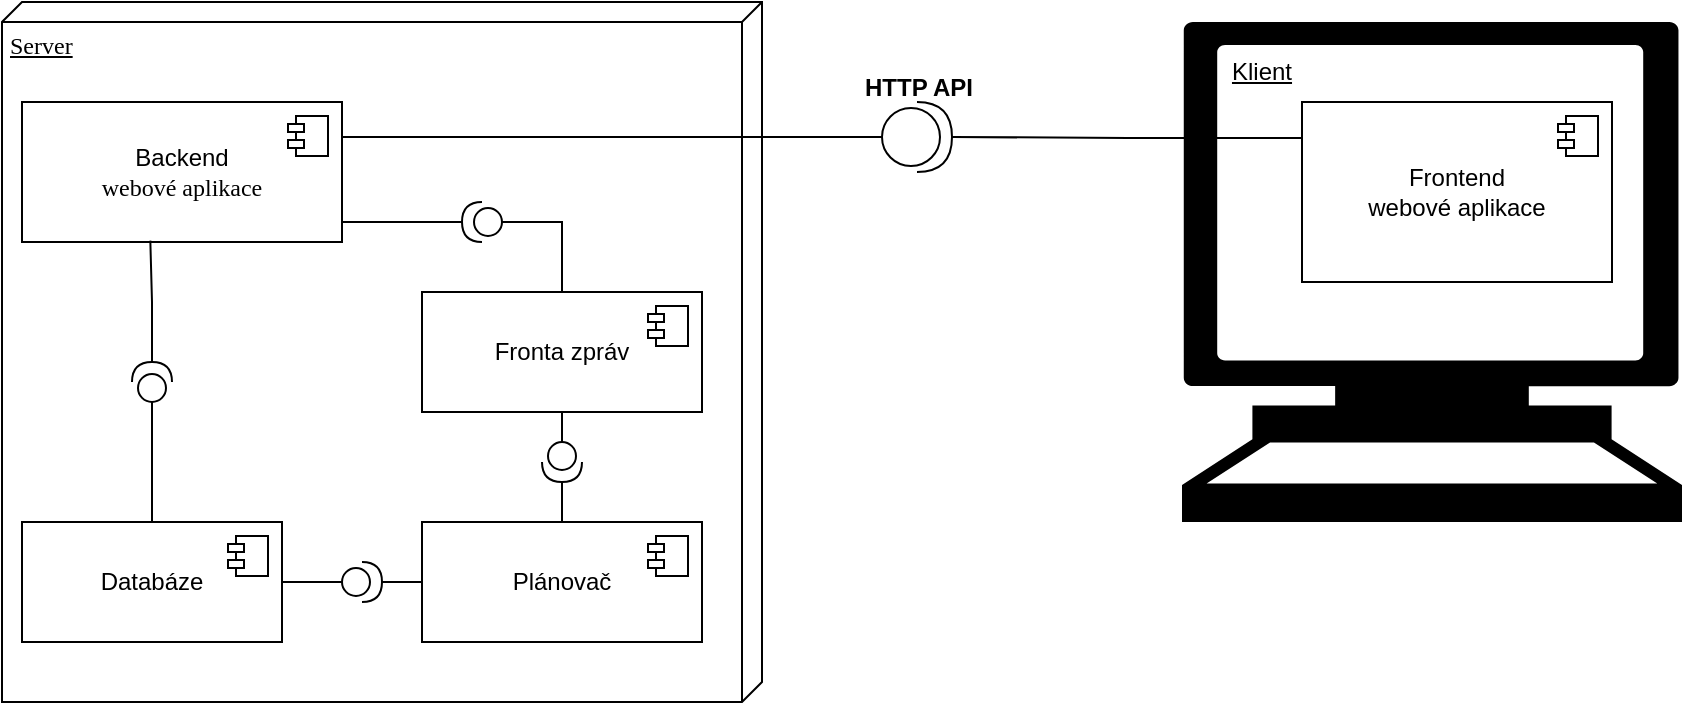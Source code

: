 <mxfile version="21.2.1" type="device">
  <diagram name="Page-1" id="5f0bae14-7c28-e335-631c-24af17079c00">
    <mxGraphModel dx="1687" dy="832" grid="1" gridSize="10" guides="1" tooltips="1" connect="1" arrows="1" fold="1" page="1" pageScale="1" pageWidth="1100" pageHeight="850" background="none" math="0" shadow="0">
      <root>
        <mxCell id="0" />
        <mxCell id="1" parent="0" />
        <mxCell id="39150e848f15840c-1" value="Server" style="verticalAlign=top;align=left;spacingTop=8;spacingLeft=2;spacingRight=12;shape=cube;size=10;direction=south;fontStyle=4;html=1;rounded=0;shadow=0;comic=0;labelBackgroundColor=none;strokeWidth=1;fontFamily=Verdana;fontSize=12" parent="1" vertex="1">
          <mxGeometry x="140" y="70" width="380" height="350" as="geometry" />
        </mxCell>
        <mxCell id="iVynDunTGt4qqbYlWAEz-1" value="" style="shape=mxgraph.signs.tech.computer;html=1;pointerEvents=1;fillColor=#000000;strokeColor=none;verticalLabelPosition=bottom;verticalAlign=top;align=center;" vertex="1" parent="1">
          <mxGeometry x="730" y="80" width="250" height="250" as="geometry" />
        </mxCell>
        <mxCell id="iVynDunTGt4qqbYlWAEz-2" value="&lt;u&gt;Klient&lt;/u&gt;" style="text;html=1;strokeColor=none;fillColor=none;align=center;verticalAlign=middle;whiteSpace=wrap;rounded=0;" vertex="1" parent="1">
          <mxGeometry x="740" y="90" width="60" height="30" as="geometry" />
        </mxCell>
        <mxCell id="iVynDunTGt4qqbYlWAEz-17" style="edgeStyle=orthogonalEdgeStyle;rounded=0;orthogonalLoop=1;jettySize=auto;html=1;exitX=0;exitY=0.25;exitDx=0;exitDy=0;entryX=1;entryY=0.5;entryDx=0;entryDy=0;entryPerimeter=0;endArrow=none;endFill=0;" edge="1" parent="1" source="iVynDunTGt4qqbYlWAEz-3" target="iVynDunTGt4qqbYlWAEz-14">
          <mxGeometry relative="1" as="geometry">
            <Array as="points">
              <mxPoint x="790" y="138" />
              <mxPoint x="703" y="138" />
            </Array>
          </mxGeometry>
        </mxCell>
        <mxCell id="iVynDunTGt4qqbYlWAEz-3" value="Frontend&lt;br&gt;webové aplikace" style="html=1;dropTarget=0;whiteSpace=wrap;" vertex="1" parent="1">
          <mxGeometry x="790" y="120" width="155" height="90" as="geometry" />
        </mxCell>
        <mxCell id="iVynDunTGt4qqbYlWAEz-4" value="" style="shape=module;jettyWidth=8;jettyHeight=4;" vertex="1" parent="iVynDunTGt4qqbYlWAEz-3">
          <mxGeometry x="1" width="20" height="20" relative="1" as="geometry">
            <mxPoint x="-27" y="7" as="offset" />
          </mxGeometry>
        </mxCell>
        <mxCell id="iVynDunTGt4qqbYlWAEz-30" style="edgeStyle=orthogonalEdgeStyle;rounded=0;orthogonalLoop=1;jettySize=auto;html=1;exitX=1;exitY=0.75;exitDx=0;exitDy=0;entryX=1;entryY=0.5;entryDx=0;entryDy=0;entryPerimeter=0;endArrow=none;endFill=0;" edge="1" parent="1" source="iVynDunTGt4qqbYlWAEz-5" target="iVynDunTGt4qqbYlWAEz-28">
          <mxGeometry relative="1" as="geometry">
            <Array as="points">
              <mxPoint x="310" y="180" />
            </Array>
          </mxGeometry>
        </mxCell>
        <mxCell id="iVynDunTGt4qqbYlWAEz-5" value="Backend&lt;br style=&quot;border-color: var(--border-color); font-family: Verdana;&quot;&gt;&lt;span style=&quot;font-family: Verdana;&quot;&gt;webové aplikace&lt;/span&gt;" style="html=1;dropTarget=0;whiteSpace=wrap;" vertex="1" parent="1">
          <mxGeometry x="150" y="120" width="160" height="70" as="geometry" />
        </mxCell>
        <mxCell id="iVynDunTGt4qqbYlWAEz-6" value="" style="shape=module;jettyWidth=8;jettyHeight=4;" vertex="1" parent="iVynDunTGt4qqbYlWAEz-5">
          <mxGeometry x="1" width="20" height="20" relative="1" as="geometry">
            <mxPoint x="-27" y="7" as="offset" />
          </mxGeometry>
        </mxCell>
        <mxCell id="iVynDunTGt4qqbYlWAEz-18" style="edgeStyle=orthogonalEdgeStyle;rounded=0;orthogonalLoop=1;jettySize=auto;html=1;exitX=0;exitY=0.5;exitDx=0;exitDy=0;exitPerimeter=0;entryX=1;entryY=0.25;entryDx=0;entryDy=0;endArrow=none;endFill=0;" edge="1" parent="1" source="iVynDunTGt4qqbYlWAEz-14" target="iVynDunTGt4qqbYlWAEz-5">
          <mxGeometry relative="1" as="geometry" />
        </mxCell>
        <mxCell id="iVynDunTGt4qqbYlWAEz-14" value="" style="shape=providedRequiredInterface;html=1;verticalLabelPosition=bottom;sketch=0;" vertex="1" parent="1">
          <mxGeometry x="580" y="120" width="35" height="35" as="geometry" />
        </mxCell>
        <mxCell id="iVynDunTGt4qqbYlWAEz-15" value="HTTP API" style="text;align=center;fontStyle=1;verticalAlign=middle;spacingLeft=3;spacingRight=3;strokeColor=none;rotatable=0;points=[[0,0.5],[1,0.5]];portConstraint=eastwest;html=1;" vertex="1" parent="1">
          <mxGeometry x="557.5" y="100" width="80" height="26" as="geometry" />
        </mxCell>
        <mxCell id="iVynDunTGt4qqbYlWAEz-42" style="edgeStyle=orthogonalEdgeStyle;rounded=0;orthogonalLoop=1;jettySize=auto;html=1;exitX=0.5;exitY=0;exitDx=0;exitDy=0;entryX=0;entryY=0.5;entryDx=0;entryDy=0;entryPerimeter=0;endArrow=none;endFill=0;" edge="1" parent="1" source="iVynDunTGt4qqbYlWAEz-19" target="iVynDunTGt4qqbYlWAEz-40">
          <mxGeometry relative="1" as="geometry" />
        </mxCell>
        <mxCell id="iVynDunTGt4qqbYlWAEz-19" value="Databáze" style="html=1;dropTarget=0;whiteSpace=wrap;" vertex="1" parent="1">
          <mxGeometry x="150" y="330" width="130" height="60" as="geometry" />
        </mxCell>
        <mxCell id="iVynDunTGt4qqbYlWAEz-20" value="" style="shape=module;jettyWidth=8;jettyHeight=4;" vertex="1" parent="iVynDunTGt4qqbYlWAEz-19">
          <mxGeometry x="1" width="20" height="20" relative="1" as="geometry">
            <mxPoint x="-27" y="7" as="offset" />
          </mxGeometry>
        </mxCell>
        <mxCell id="iVynDunTGt4qqbYlWAEz-39" style="edgeStyle=orthogonalEdgeStyle;rounded=0;orthogonalLoop=1;jettySize=auto;html=1;exitX=0;exitY=0.5;exitDx=0;exitDy=0;entryX=1;entryY=0.5;entryDx=0;entryDy=0;entryPerimeter=0;endArrow=none;endFill=0;" edge="1" parent="1" source="iVynDunTGt4qqbYlWAEz-23" target="iVynDunTGt4qqbYlWAEz-37">
          <mxGeometry relative="1" as="geometry" />
        </mxCell>
        <mxCell id="iVynDunTGt4qqbYlWAEz-23" value="Plánovač" style="html=1;dropTarget=0;whiteSpace=wrap;" vertex="1" parent="1">
          <mxGeometry x="350" y="330" width="140" height="60" as="geometry" />
        </mxCell>
        <mxCell id="iVynDunTGt4qqbYlWAEz-24" value="" style="shape=module;jettyWidth=8;jettyHeight=4;" vertex="1" parent="iVynDunTGt4qqbYlWAEz-23">
          <mxGeometry x="1" width="20" height="20" relative="1" as="geometry">
            <mxPoint x="-27" y="7" as="offset" />
          </mxGeometry>
        </mxCell>
        <mxCell id="iVynDunTGt4qqbYlWAEz-29" style="edgeStyle=orthogonalEdgeStyle;rounded=0;orthogonalLoop=1;jettySize=auto;html=1;exitX=0.5;exitY=0;exitDx=0;exitDy=0;entryX=0;entryY=0.5;entryDx=0;entryDy=0;entryPerimeter=0;endArrow=none;endFill=0;" edge="1" parent="1" source="iVynDunTGt4qqbYlWAEz-26" target="iVynDunTGt4qqbYlWAEz-28">
          <mxGeometry relative="1" as="geometry" />
        </mxCell>
        <mxCell id="iVynDunTGt4qqbYlWAEz-26" value="Fronta zpráv" style="html=1;dropTarget=0;whiteSpace=wrap;" vertex="1" parent="1">
          <mxGeometry x="350" y="215" width="140" height="60" as="geometry" />
        </mxCell>
        <mxCell id="iVynDunTGt4qqbYlWAEz-27" value="" style="shape=module;jettyWidth=8;jettyHeight=4;" vertex="1" parent="iVynDunTGt4qqbYlWAEz-26">
          <mxGeometry x="1" width="20" height="20" relative="1" as="geometry">
            <mxPoint x="-27" y="7" as="offset" />
          </mxGeometry>
        </mxCell>
        <mxCell id="iVynDunTGt4qqbYlWAEz-28" value="" style="shape=providedRequiredInterface;html=1;verticalLabelPosition=bottom;sketch=0;rotation=-180;" vertex="1" parent="1">
          <mxGeometry x="370" y="170" width="20" height="20" as="geometry" />
        </mxCell>
        <mxCell id="iVynDunTGt4qqbYlWAEz-35" style="edgeStyle=orthogonalEdgeStyle;rounded=0;orthogonalLoop=1;jettySize=auto;html=1;exitX=0;exitY=0.5;exitDx=0;exitDy=0;exitPerimeter=0;entryX=0.5;entryY=1;entryDx=0;entryDy=0;endArrow=none;endFill=0;" edge="1" parent="1" source="iVynDunTGt4qqbYlWAEz-34" target="iVynDunTGt4qqbYlWAEz-26">
          <mxGeometry relative="1" as="geometry" />
        </mxCell>
        <mxCell id="iVynDunTGt4qqbYlWAEz-36" style="edgeStyle=orthogonalEdgeStyle;rounded=0;orthogonalLoop=1;jettySize=auto;html=1;exitX=1;exitY=0.5;exitDx=0;exitDy=0;exitPerimeter=0;entryX=0.5;entryY=0;entryDx=0;entryDy=0;endArrow=none;endFill=0;" edge="1" parent="1" source="iVynDunTGt4qqbYlWAEz-34" target="iVynDunTGt4qqbYlWAEz-23">
          <mxGeometry relative="1" as="geometry" />
        </mxCell>
        <mxCell id="iVynDunTGt4qqbYlWAEz-34" value="" style="shape=providedRequiredInterface;html=1;verticalLabelPosition=bottom;sketch=0;rotation=90;" vertex="1" parent="1">
          <mxGeometry x="410" y="290" width="20" height="20" as="geometry" />
        </mxCell>
        <mxCell id="iVynDunTGt4qqbYlWAEz-38" style="edgeStyle=orthogonalEdgeStyle;rounded=0;orthogonalLoop=1;jettySize=auto;html=1;exitX=0;exitY=0.5;exitDx=0;exitDy=0;exitPerimeter=0;entryX=1;entryY=0.5;entryDx=0;entryDy=0;endArrow=none;endFill=0;" edge="1" parent="1" source="iVynDunTGt4qqbYlWAEz-37" target="iVynDunTGt4qqbYlWAEz-19">
          <mxGeometry relative="1" as="geometry" />
        </mxCell>
        <mxCell id="iVynDunTGt4qqbYlWAEz-37" value="" style="shape=providedRequiredInterface;html=1;verticalLabelPosition=bottom;sketch=0;" vertex="1" parent="1">
          <mxGeometry x="310" y="350" width="20" height="20" as="geometry" />
        </mxCell>
        <mxCell id="iVynDunTGt4qqbYlWAEz-41" style="edgeStyle=orthogonalEdgeStyle;rounded=0;orthogonalLoop=1;jettySize=auto;html=1;exitX=1;exitY=0.5;exitDx=0;exitDy=0;exitPerimeter=0;entryX=0.401;entryY=0.99;entryDx=0;entryDy=0;entryPerimeter=0;endArrow=none;endFill=0;" edge="1" parent="1" source="iVynDunTGt4qqbYlWAEz-40" target="iVynDunTGt4qqbYlWAEz-5">
          <mxGeometry relative="1" as="geometry" />
        </mxCell>
        <mxCell id="iVynDunTGt4qqbYlWAEz-40" value="" style="shape=providedRequiredInterface;html=1;verticalLabelPosition=bottom;sketch=0;rotation=-90;" vertex="1" parent="1">
          <mxGeometry x="205" y="250" width="20" height="20" as="geometry" />
        </mxCell>
      </root>
    </mxGraphModel>
  </diagram>
</mxfile>
